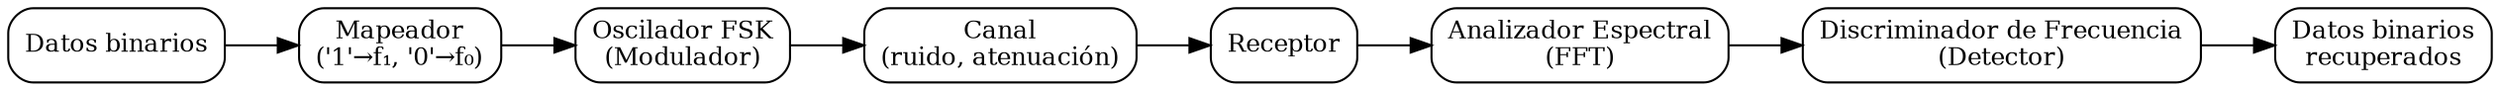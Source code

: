 digraph FSK_Mod_Demod {
    rankdir=LR;
    node [shape=box, style=rounded, fontsize=12];

    Datos_Binarios [label="Datos binarios"];
    Mapeador [label="Mapeador\n('1'→f₁, '0'→f₀)"];
    Oscilador_FSK [label="Oscilador FSK\n(Modulador)"];
    Canal [label="Canal\n(ruido, atenuación)"];
    Receptor [label="Receptor"];
    FFT [label="Analizador Espectral\n(FFT)"];
    Detector [label="Discriminador de Frecuencia\n(Detector)"];
    Salida [label="Datos binarios\nrecuperados"];

    Datos_Binarios -> Mapeador -> Oscilador_FSK -> Canal -> Receptor -> FFT -> Detector -> Salida;
}

